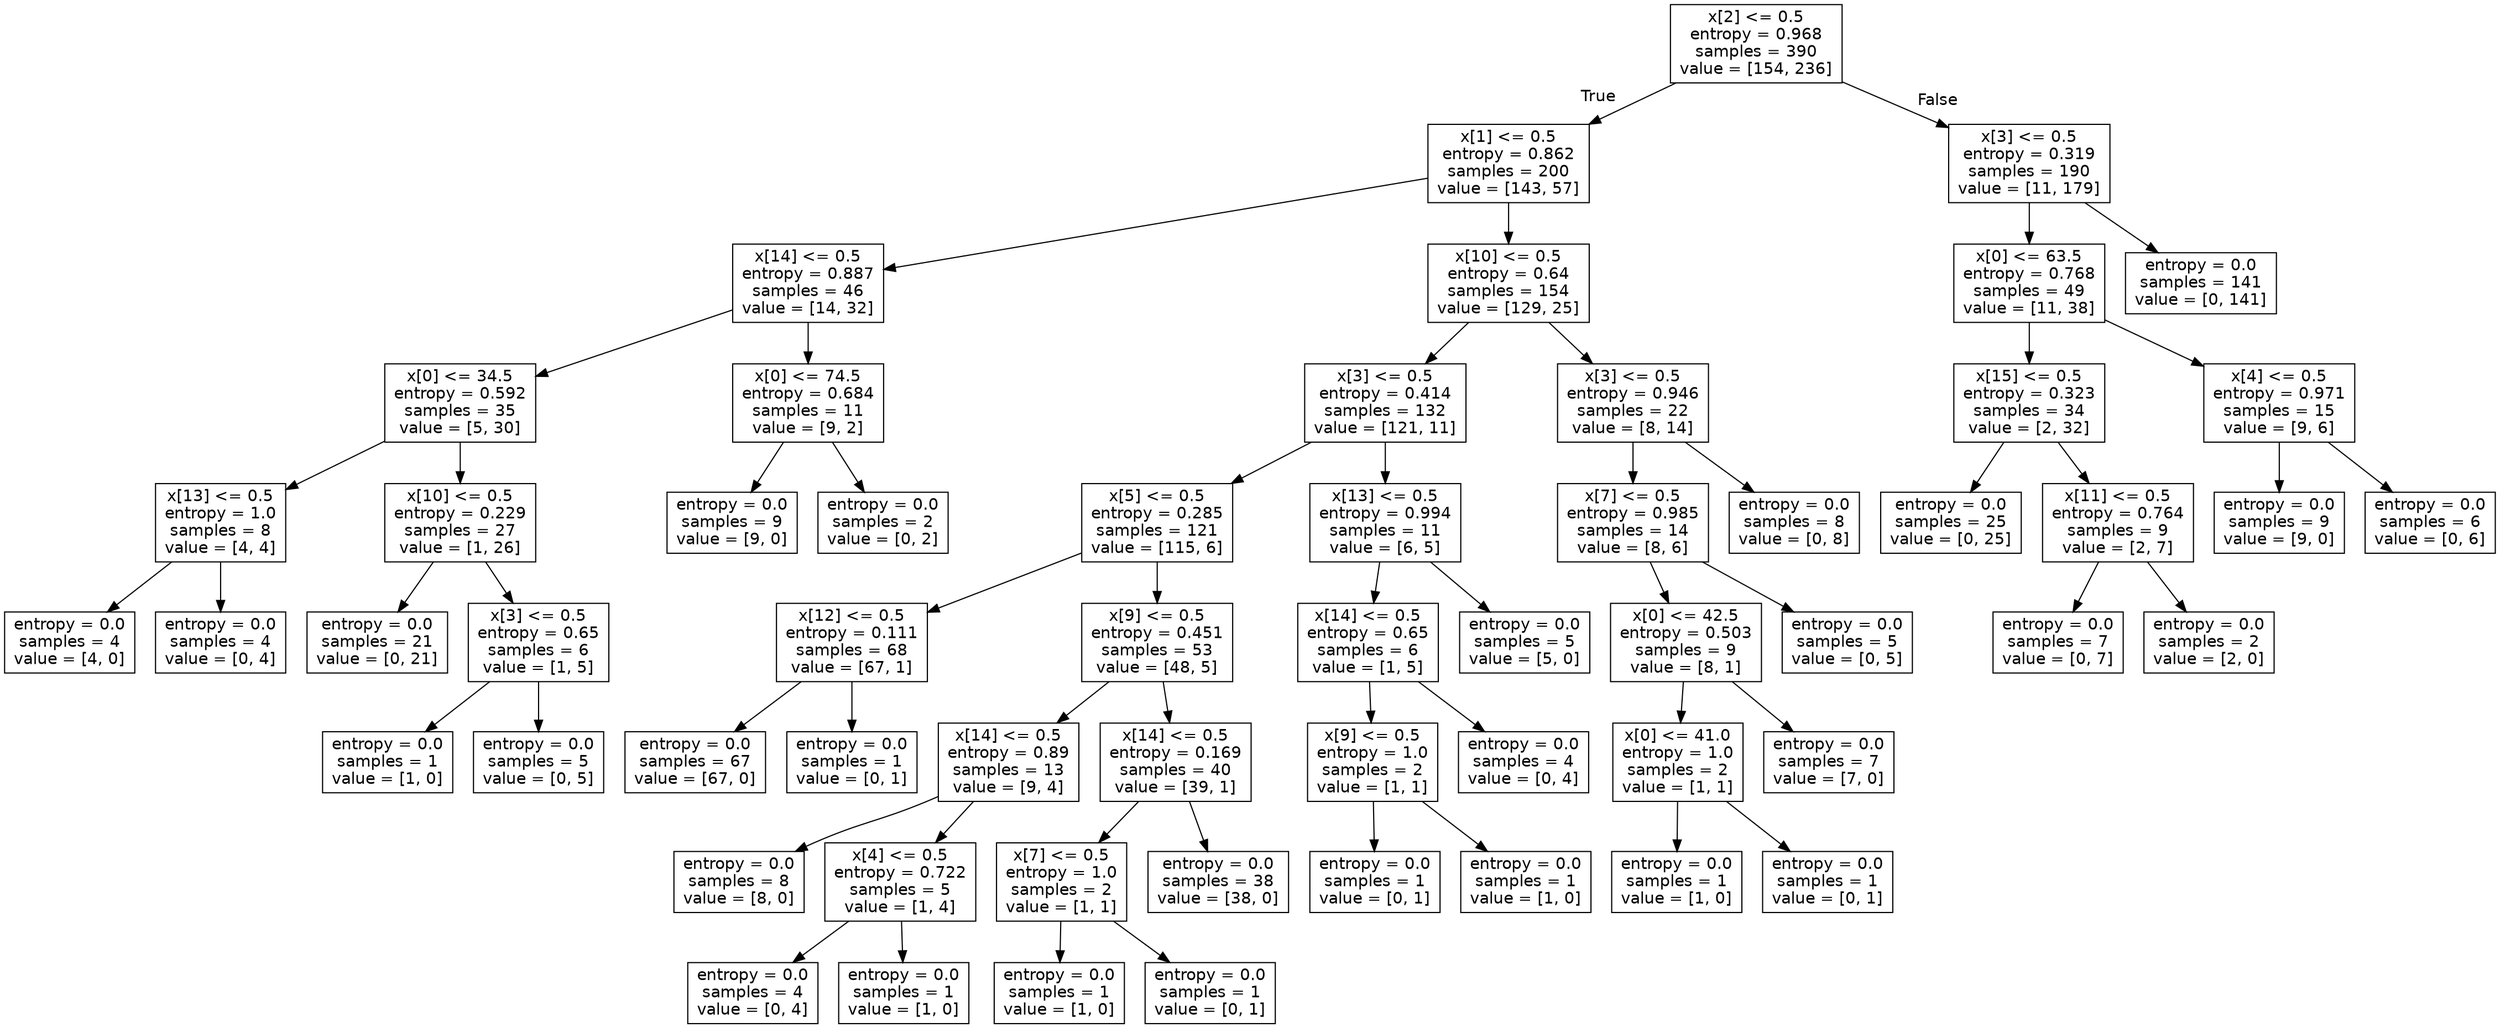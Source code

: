 digraph Tree {
node [shape=box, fontname="helvetica"] ;
edge [fontname="helvetica"] ;
0 [label="x[2] <= 0.5\nentropy = 0.968\nsamples = 390\nvalue = [154, 236]"] ;
1 [label="x[1] <= 0.5\nentropy = 0.862\nsamples = 200\nvalue = [143, 57]"] ;
0 -> 1 [labeldistance=2.5, labelangle=45, headlabel="True"] ;
2 [label="x[14] <= 0.5\nentropy = 0.887\nsamples = 46\nvalue = [14, 32]"] ;
1 -> 2 ;
3 [label="x[0] <= 34.5\nentropy = 0.592\nsamples = 35\nvalue = [5, 30]"] ;
2 -> 3 ;
4 [label="x[13] <= 0.5\nentropy = 1.0\nsamples = 8\nvalue = [4, 4]"] ;
3 -> 4 ;
5 [label="entropy = 0.0\nsamples = 4\nvalue = [4, 0]"] ;
4 -> 5 ;
6 [label="entropy = 0.0\nsamples = 4\nvalue = [0, 4]"] ;
4 -> 6 ;
7 [label="x[10] <= 0.5\nentropy = 0.229\nsamples = 27\nvalue = [1, 26]"] ;
3 -> 7 ;
8 [label="entropy = 0.0\nsamples = 21\nvalue = [0, 21]"] ;
7 -> 8 ;
9 [label="x[3] <= 0.5\nentropy = 0.65\nsamples = 6\nvalue = [1, 5]"] ;
7 -> 9 ;
10 [label="entropy = 0.0\nsamples = 1\nvalue = [1, 0]"] ;
9 -> 10 ;
11 [label="entropy = 0.0\nsamples = 5\nvalue = [0, 5]"] ;
9 -> 11 ;
12 [label="x[0] <= 74.5\nentropy = 0.684\nsamples = 11\nvalue = [9, 2]"] ;
2 -> 12 ;
13 [label="entropy = 0.0\nsamples = 9\nvalue = [9, 0]"] ;
12 -> 13 ;
14 [label="entropy = 0.0\nsamples = 2\nvalue = [0, 2]"] ;
12 -> 14 ;
15 [label="x[10] <= 0.5\nentropy = 0.64\nsamples = 154\nvalue = [129, 25]"] ;
1 -> 15 ;
16 [label="x[3] <= 0.5\nentropy = 0.414\nsamples = 132\nvalue = [121, 11]"] ;
15 -> 16 ;
17 [label="x[5] <= 0.5\nentropy = 0.285\nsamples = 121\nvalue = [115, 6]"] ;
16 -> 17 ;
18 [label="x[12] <= 0.5\nentropy = 0.111\nsamples = 68\nvalue = [67, 1]"] ;
17 -> 18 ;
19 [label="entropy = 0.0\nsamples = 67\nvalue = [67, 0]"] ;
18 -> 19 ;
20 [label="entropy = 0.0\nsamples = 1\nvalue = [0, 1]"] ;
18 -> 20 ;
21 [label="x[9] <= 0.5\nentropy = 0.451\nsamples = 53\nvalue = [48, 5]"] ;
17 -> 21 ;
22 [label="x[14] <= 0.5\nentropy = 0.89\nsamples = 13\nvalue = [9, 4]"] ;
21 -> 22 ;
23 [label="entropy = 0.0\nsamples = 8\nvalue = [8, 0]"] ;
22 -> 23 ;
24 [label="x[4] <= 0.5\nentropy = 0.722\nsamples = 5\nvalue = [1, 4]"] ;
22 -> 24 ;
25 [label="entropy = 0.0\nsamples = 4\nvalue = [0, 4]"] ;
24 -> 25 ;
26 [label="entropy = 0.0\nsamples = 1\nvalue = [1, 0]"] ;
24 -> 26 ;
27 [label="x[14] <= 0.5\nentropy = 0.169\nsamples = 40\nvalue = [39, 1]"] ;
21 -> 27 ;
28 [label="x[7] <= 0.5\nentropy = 1.0\nsamples = 2\nvalue = [1, 1]"] ;
27 -> 28 ;
29 [label="entropy = 0.0\nsamples = 1\nvalue = [1, 0]"] ;
28 -> 29 ;
30 [label="entropy = 0.0\nsamples = 1\nvalue = [0, 1]"] ;
28 -> 30 ;
31 [label="entropy = 0.0\nsamples = 38\nvalue = [38, 0]"] ;
27 -> 31 ;
32 [label="x[13] <= 0.5\nentropy = 0.994\nsamples = 11\nvalue = [6, 5]"] ;
16 -> 32 ;
33 [label="x[14] <= 0.5\nentropy = 0.65\nsamples = 6\nvalue = [1, 5]"] ;
32 -> 33 ;
34 [label="x[9] <= 0.5\nentropy = 1.0\nsamples = 2\nvalue = [1, 1]"] ;
33 -> 34 ;
35 [label="entropy = 0.0\nsamples = 1\nvalue = [0, 1]"] ;
34 -> 35 ;
36 [label="entropy = 0.0\nsamples = 1\nvalue = [1, 0]"] ;
34 -> 36 ;
37 [label="entropy = 0.0\nsamples = 4\nvalue = [0, 4]"] ;
33 -> 37 ;
38 [label="entropy = 0.0\nsamples = 5\nvalue = [5, 0]"] ;
32 -> 38 ;
39 [label="x[3] <= 0.5\nentropy = 0.946\nsamples = 22\nvalue = [8, 14]"] ;
15 -> 39 ;
40 [label="x[7] <= 0.5\nentropy = 0.985\nsamples = 14\nvalue = [8, 6]"] ;
39 -> 40 ;
41 [label="x[0] <= 42.5\nentropy = 0.503\nsamples = 9\nvalue = [8, 1]"] ;
40 -> 41 ;
42 [label="x[0] <= 41.0\nentropy = 1.0\nsamples = 2\nvalue = [1, 1]"] ;
41 -> 42 ;
43 [label="entropy = 0.0\nsamples = 1\nvalue = [1, 0]"] ;
42 -> 43 ;
44 [label="entropy = 0.0\nsamples = 1\nvalue = [0, 1]"] ;
42 -> 44 ;
45 [label="entropy = 0.0\nsamples = 7\nvalue = [7, 0]"] ;
41 -> 45 ;
46 [label="entropy = 0.0\nsamples = 5\nvalue = [0, 5]"] ;
40 -> 46 ;
47 [label="entropy = 0.0\nsamples = 8\nvalue = [0, 8]"] ;
39 -> 47 ;
48 [label="x[3] <= 0.5\nentropy = 0.319\nsamples = 190\nvalue = [11, 179]"] ;
0 -> 48 [labeldistance=2.5, labelangle=-45, headlabel="False"] ;
49 [label="x[0] <= 63.5\nentropy = 0.768\nsamples = 49\nvalue = [11, 38]"] ;
48 -> 49 ;
50 [label="x[15] <= 0.5\nentropy = 0.323\nsamples = 34\nvalue = [2, 32]"] ;
49 -> 50 ;
51 [label="entropy = 0.0\nsamples = 25\nvalue = [0, 25]"] ;
50 -> 51 ;
52 [label="x[11] <= 0.5\nentropy = 0.764\nsamples = 9\nvalue = [2, 7]"] ;
50 -> 52 ;
53 [label="entropy = 0.0\nsamples = 7\nvalue = [0, 7]"] ;
52 -> 53 ;
54 [label="entropy = 0.0\nsamples = 2\nvalue = [2, 0]"] ;
52 -> 54 ;
55 [label="x[4] <= 0.5\nentropy = 0.971\nsamples = 15\nvalue = [9, 6]"] ;
49 -> 55 ;
56 [label="entropy = 0.0\nsamples = 9\nvalue = [9, 0]"] ;
55 -> 56 ;
57 [label="entropy = 0.0\nsamples = 6\nvalue = [0, 6]"] ;
55 -> 57 ;
58 [label="entropy = 0.0\nsamples = 141\nvalue = [0, 141]"] ;
48 -> 58 ;
}
